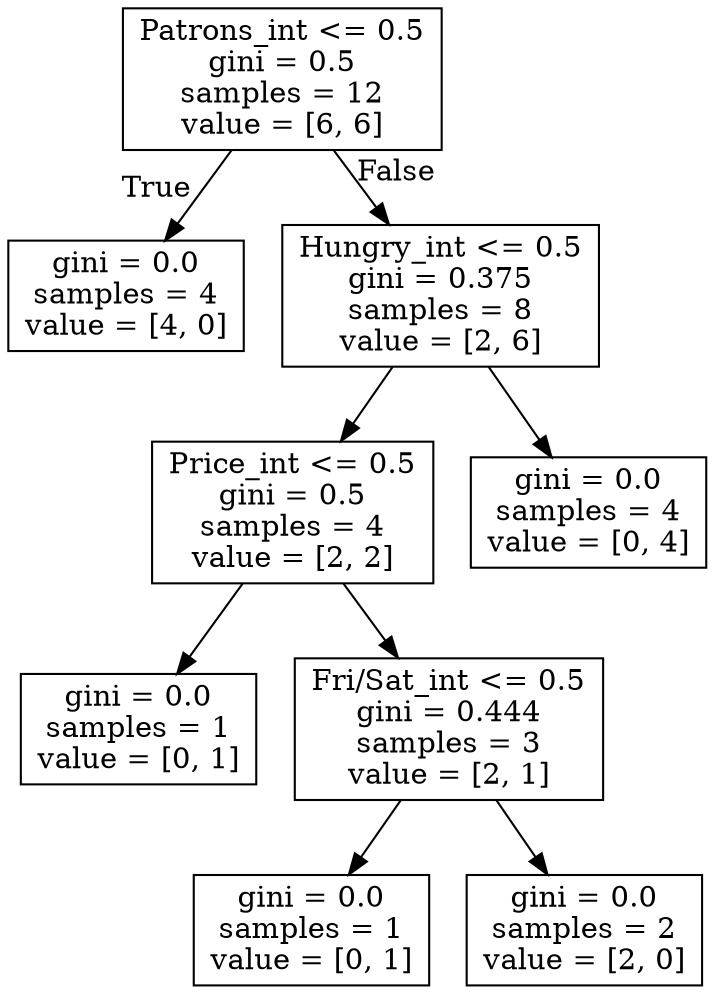 digraph Tree {
node [shape=box] ;
0 [label="Patrons_int <= 0.5\ngini = 0.5\nsamples = 12\nvalue = [6, 6]"] ;
1 [label="gini = 0.0\nsamples = 4\nvalue = [4, 0]"] ;
0 -> 1 [labeldistance=2.5, labelangle=45, headlabel="True"] ;
2 [label="Hungry_int <= 0.5\ngini = 0.375\nsamples = 8\nvalue = [2, 6]"] ;
0 -> 2 [labeldistance=2.5, labelangle=-45, headlabel="False"] ;
3 [label="Price_int <= 0.5\ngini = 0.5\nsamples = 4\nvalue = [2, 2]"] ;
2 -> 3 ;
4 [label="gini = 0.0\nsamples = 1\nvalue = [0, 1]"] ;
3 -> 4 ;
5 [label="Fri/Sat_int <= 0.5\ngini = 0.444\nsamples = 3\nvalue = [2, 1]"] ;
3 -> 5 ;
6 [label="gini = 0.0\nsamples = 1\nvalue = [0, 1]"] ;
5 -> 6 ;
7 [label="gini = 0.0\nsamples = 2\nvalue = [2, 0]"] ;
5 -> 7 ;
8 [label="gini = 0.0\nsamples = 4\nvalue = [0, 4]"] ;
2 -> 8 ;
}